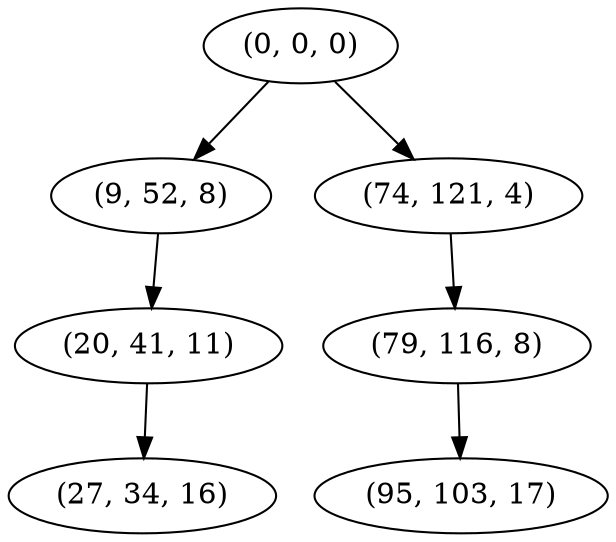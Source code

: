 digraph tree {
    "(0, 0, 0)";
    "(9, 52, 8)";
    "(20, 41, 11)";
    "(27, 34, 16)";
    "(74, 121, 4)";
    "(79, 116, 8)";
    "(95, 103, 17)";
    "(0, 0, 0)" -> "(9, 52, 8)";
    "(0, 0, 0)" -> "(74, 121, 4)";
    "(9, 52, 8)" -> "(20, 41, 11)";
    "(20, 41, 11)" -> "(27, 34, 16)";
    "(74, 121, 4)" -> "(79, 116, 8)";
    "(79, 116, 8)" -> "(95, 103, 17)";
}
